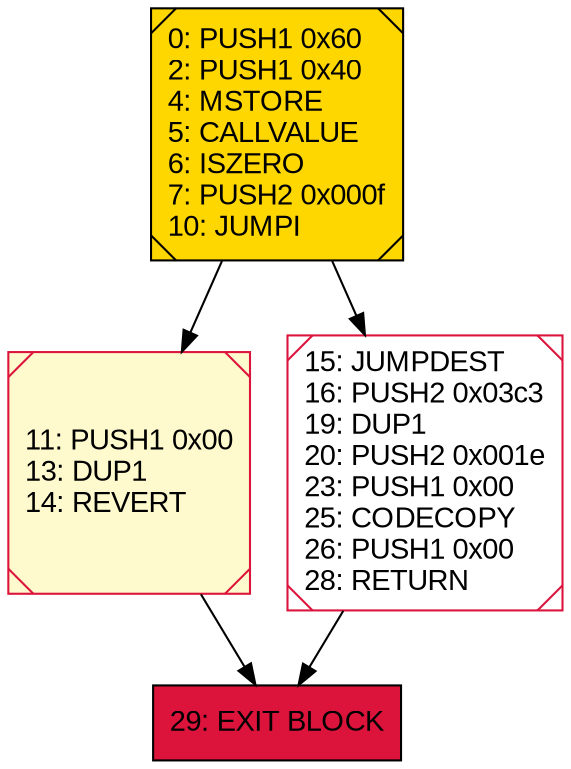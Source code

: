 digraph G {
bgcolor=transparent rankdir=UD;
node [shape=box style=filled color=black fillcolor=white fontname=arial fontcolor=black];
0 [label="0: PUSH1 0x60\l2: PUSH1 0x40\l4: MSTORE\l5: CALLVALUE\l6: ISZERO\l7: PUSH2 0x000f\l10: JUMPI\l" fillcolor=lemonchiffon shape=Msquare fillcolor=gold ];
11 [label="11: PUSH1 0x00\l13: DUP1\l14: REVERT\l" fillcolor=lemonchiffon shape=Msquare color=crimson ];
15 [label="15: JUMPDEST\l16: PUSH2 0x03c3\l19: DUP1\l20: PUSH2 0x001e\l23: PUSH1 0x00\l25: CODECOPY\l26: PUSH1 0x00\l28: RETURN\l" shape=Msquare color=crimson ];
29 [label="29: EXIT BLOCK\l" fillcolor=crimson ];
15 -> 29;
0 -> 11;
0 -> 15;
11 -> 29;
}